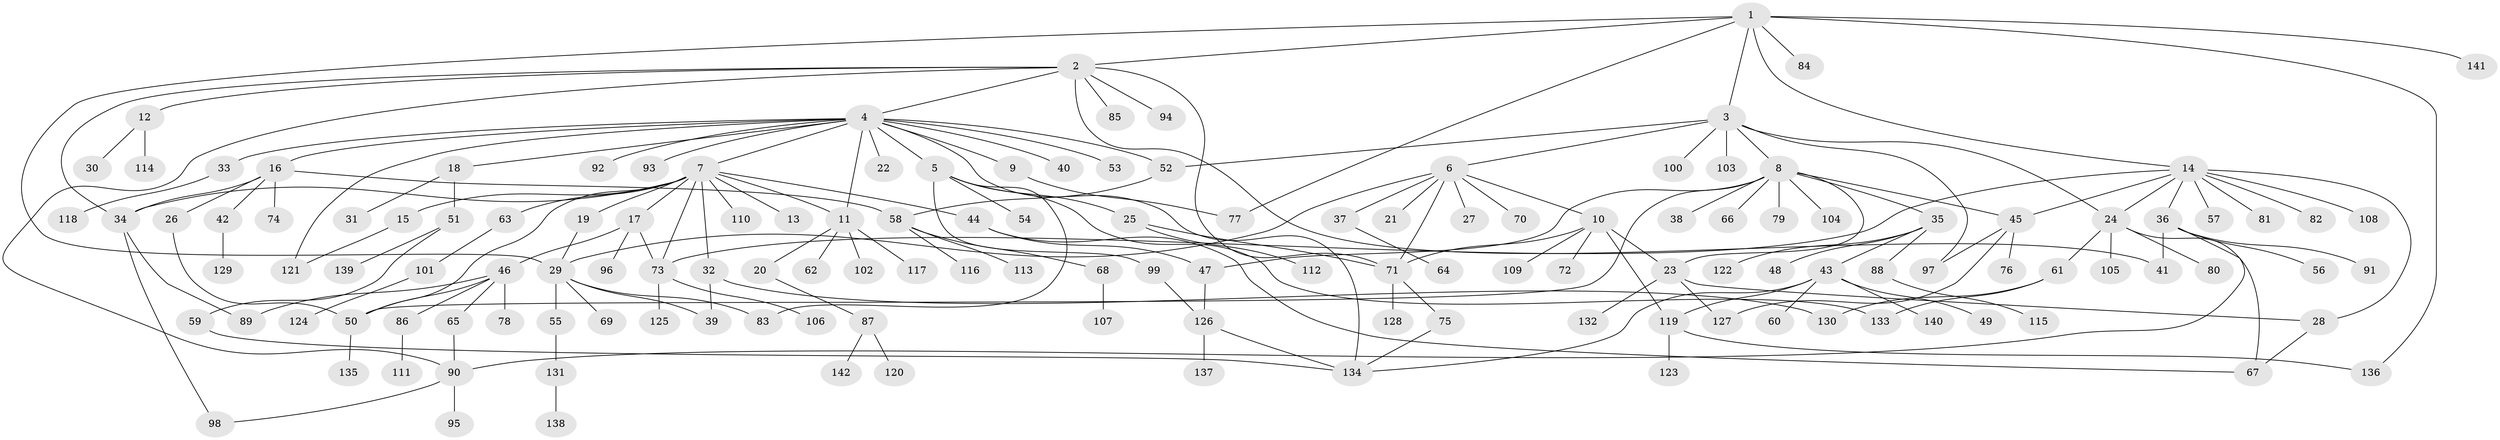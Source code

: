 // Generated by graph-tools (version 1.1) at 2025/25/03/09/25 03:25:57]
// undirected, 142 vertices, 183 edges
graph export_dot {
graph [start="1"]
  node [color=gray90,style=filled];
  1;
  2;
  3;
  4;
  5;
  6;
  7;
  8;
  9;
  10;
  11;
  12;
  13;
  14;
  15;
  16;
  17;
  18;
  19;
  20;
  21;
  22;
  23;
  24;
  25;
  26;
  27;
  28;
  29;
  30;
  31;
  32;
  33;
  34;
  35;
  36;
  37;
  38;
  39;
  40;
  41;
  42;
  43;
  44;
  45;
  46;
  47;
  48;
  49;
  50;
  51;
  52;
  53;
  54;
  55;
  56;
  57;
  58;
  59;
  60;
  61;
  62;
  63;
  64;
  65;
  66;
  67;
  68;
  69;
  70;
  71;
  72;
  73;
  74;
  75;
  76;
  77;
  78;
  79;
  80;
  81;
  82;
  83;
  84;
  85;
  86;
  87;
  88;
  89;
  90;
  91;
  92;
  93;
  94;
  95;
  96;
  97;
  98;
  99;
  100;
  101;
  102;
  103;
  104;
  105;
  106;
  107;
  108;
  109;
  110;
  111;
  112;
  113;
  114;
  115;
  116;
  117;
  118;
  119;
  120;
  121;
  122;
  123;
  124;
  125;
  126;
  127;
  128;
  129;
  130;
  131;
  132;
  133;
  134;
  135;
  136;
  137;
  138;
  139;
  140;
  141;
  142;
  1 -- 2;
  1 -- 3;
  1 -- 14;
  1 -- 29;
  1 -- 77;
  1 -- 84;
  1 -- 136;
  1 -- 141;
  2 -- 4;
  2 -- 12;
  2 -- 34;
  2 -- 41;
  2 -- 71;
  2 -- 85;
  2 -- 90;
  2 -- 94;
  3 -- 6;
  3 -- 8;
  3 -- 24;
  3 -- 52;
  3 -- 97;
  3 -- 100;
  3 -- 103;
  4 -- 5;
  4 -- 7;
  4 -- 9;
  4 -- 11;
  4 -- 16;
  4 -- 18;
  4 -- 22;
  4 -- 33;
  4 -- 40;
  4 -- 52;
  4 -- 53;
  4 -- 92;
  4 -- 93;
  4 -- 121;
  4 -- 134;
  5 -- 25;
  5 -- 54;
  5 -- 83;
  5 -- 99;
  5 -- 133;
  6 -- 10;
  6 -- 21;
  6 -- 27;
  6 -- 29;
  6 -- 37;
  6 -- 70;
  6 -- 71;
  7 -- 11;
  7 -- 13;
  7 -- 15;
  7 -- 17;
  7 -- 19;
  7 -- 32;
  7 -- 34;
  7 -- 44;
  7 -- 50;
  7 -- 63;
  7 -- 73;
  7 -- 110;
  8 -- 23;
  8 -- 35;
  8 -- 38;
  8 -- 45;
  8 -- 47;
  8 -- 50;
  8 -- 66;
  8 -- 79;
  8 -- 104;
  9 -- 77;
  10 -- 23;
  10 -- 71;
  10 -- 72;
  10 -- 109;
  10 -- 119;
  11 -- 20;
  11 -- 62;
  11 -- 102;
  11 -- 117;
  12 -- 30;
  12 -- 114;
  14 -- 24;
  14 -- 28;
  14 -- 36;
  14 -- 45;
  14 -- 57;
  14 -- 73;
  14 -- 81;
  14 -- 82;
  14 -- 108;
  15 -- 121;
  16 -- 26;
  16 -- 34;
  16 -- 42;
  16 -- 58;
  16 -- 74;
  17 -- 46;
  17 -- 73;
  17 -- 96;
  18 -- 31;
  18 -- 51;
  19 -- 29;
  20 -- 87;
  23 -- 28;
  23 -- 127;
  23 -- 132;
  24 -- 61;
  24 -- 67;
  24 -- 80;
  24 -- 105;
  25 -- 71;
  25 -- 112;
  26 -- 50;
  28 -- 67;
  29 -- 39;
  29 -- 55;
  29 -- 69;
  29 -- 83;
  32 -- 39;
  32 -- 130;
  33 -- 118;
  34 -- 89;
  34 -- 98;
  35 -- 43;
  35 -- 48;
  35 -- 88;
  35 -- 122;
  36 -- 41;
  36 -- 56;
  36 -- 90;
  36 -- 91;
  37 -- 64;
  42 -- 129;
  43 -- 49;
  43 -- 60;
  43 -- 119;
  43 -- 134;
  43 -- 140;
  44 -- 47;
  44 -- 67;
  45 -- 76;
  45 -- 97;
  45 -- 127;
  46 -- 50;
  46 -- 65;
  46 -- 78;
  46 -- 86;
  46 -- 89;
  47 -- 126;
  50 -- 135;
  51 -- 59;
  51 -- 139;
  52 -- 58;
  55 -- 131;
  58 -- 68;
  58 -- 113;
  58 -- 116;
  59 -- 134;
  61 -- 130;
  61 -- 133;
  63 -- 101;
  65 -- 90;
  68 -- 107;
  71 -- 75;
  71 -- 128;
  73 -- 106;
  73 -- 125;
  75 -- 134;
  86 -- 111;
  87 -- 120;
  87 -- 142;
  88 -- 115;
  90 -- 95;
  90 -- 98;
  99 -- 126;
  101 -- 124;
  119 -- 123;
  119 -- 136;
  126 -- 134;
  126 -- 137;
  131 -- 138;
}
